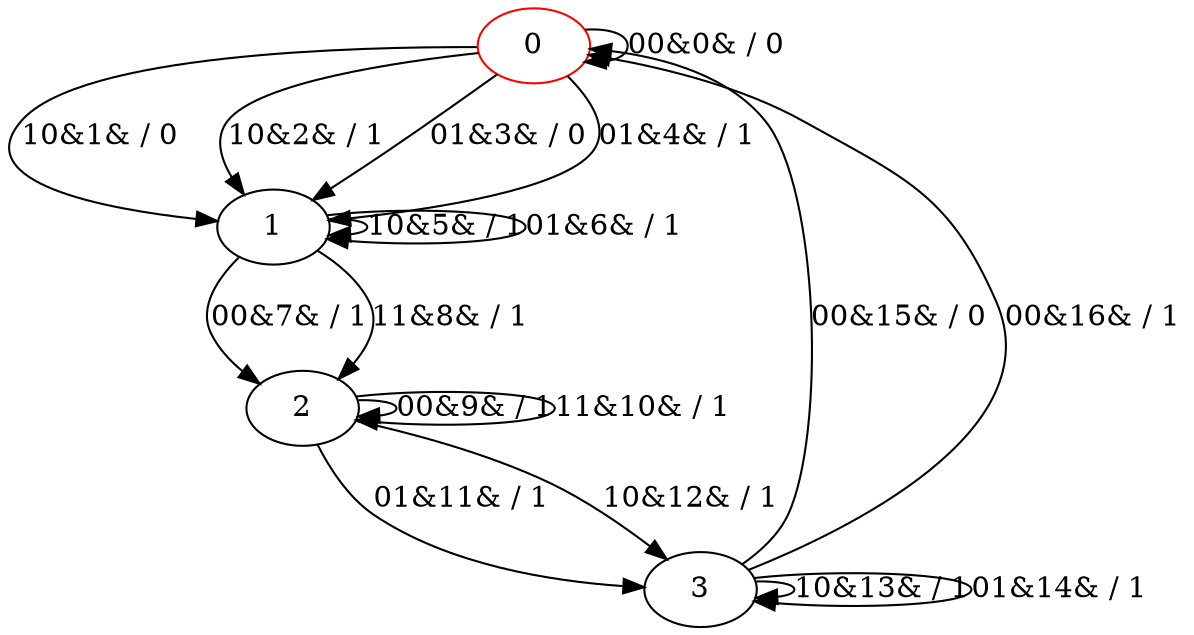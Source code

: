 digraph g {
0 [color="red"]
1
2
3
0 -> 0 [label="00&0& / 0"]
0 -> 1 [label="10&1& / 0"]
0 -> 1 [label="10&2& / 1"]
0 -> 1 [label="01&3& / 0"]
0 -> 1 [label="01&4& / 1"]
1 -> 1 [label="10&5& / 1"]
1 -> 1 [label="01&6& / 1"]
1 -> 2 [label="00&7& / 1"]
1 -> 2 [label="11&8& / 1"]
2 -> 2 [label="00&9& / 1"]
2 -> 2 [label="11&10& / 1"]
2 -> 3 [label="01&11& / 1"]
2 -> 3 [label="10&12& / 1"]
3 -> 3 [label="10&13& / 1"]
3 -> 3 [label="01&14& / 1"]
3 -> 0 [label="00&15& / 0"]
3 -> 0 [label="00&16& / 1"]
}